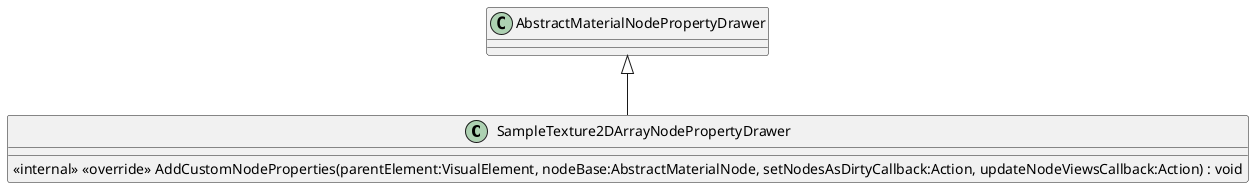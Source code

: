 @startuml
class SampleTexture2DArrayNodePropertyDrawer {
    <<internal>> <<override>> AddCustomNodeProperties(parentElement:VisualElement, nodeBase:AbstractMaterialNode, setNodesAsDirtyCallback:Action, updateNodeViewsCallback:Action) : void
}
AbstractMaterialNodePropertyDrawer <|-- SampleTexture2DArrayNodePropertyDrawer
@enduml
